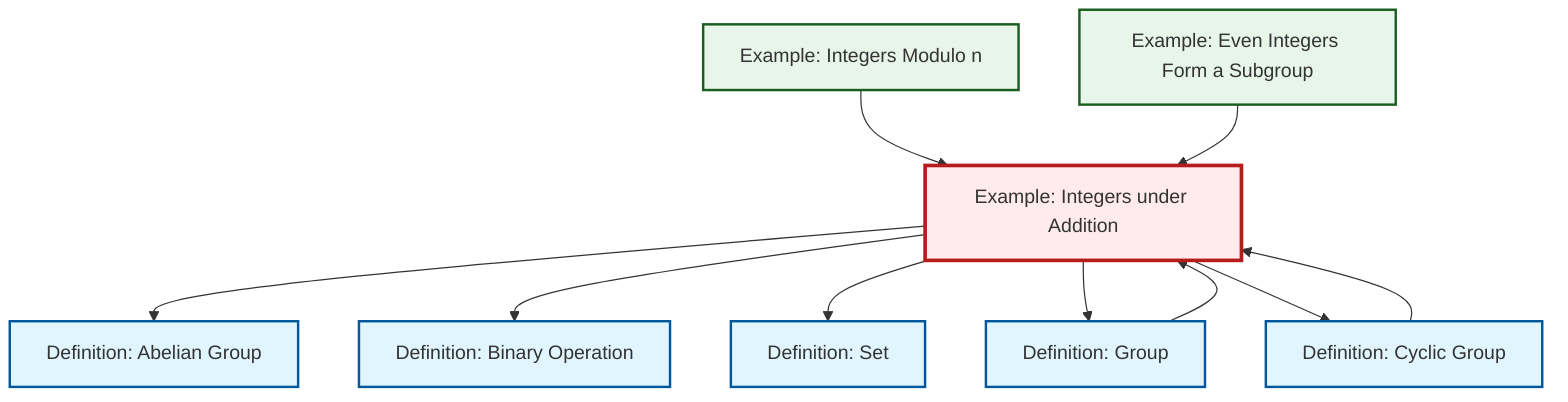 graph TD
    classDef definition fill:#e1f5fe,stroke:#01579b,stroke-width:2px
    classDef theorem fill:#f3e5f5,stroke:#4a148c,stroke-width:2px
    classDef axiom fill:#fff3e0,stroke:#e65100,stroke-width:2px
    classDef example fill:#e8f5e9,stroke:#1b5e20,stroke-width:2px
    classDef current fill:#ffebee,stroke:#b71c1c,stroke-width:3px
    def-binary-operation["Definition: Binary Operation"]:::definition
    def-abelian-group["Definition: Abelian Group"]:::definition
    ex-integers-addition["Example: Integers under Addition"]:::example
    def-group["Definition: Group"]:::definition
    def-set["Definition: Set"]:::definition
    def-cyclic-group["Definition: Cyclic Group"]:::definition
    ex-quotient-integers-mod-n["Example: Integers Modulo n"]:::example
    ex-even-integers-subgroup["Example: Even Integers Form a Subgroup"]:::example
    def-group --> ex-integers-addition
    def-cyclic-group --> ex-integers-addition
    ex-integers-addition --> def-abelian-group
    ex-quotient-integers-mod-n --> ex-integers-addition
    ex-integers-addition --> def-binary-operation
    ex-integers-addition --> def-set
    ex-even-integers-subgroup --> ex-integers-addition
    ex-integers-addition --> def-group
    ex-integers-addition --> def-cyclic-group
    class ex-integers-addition current